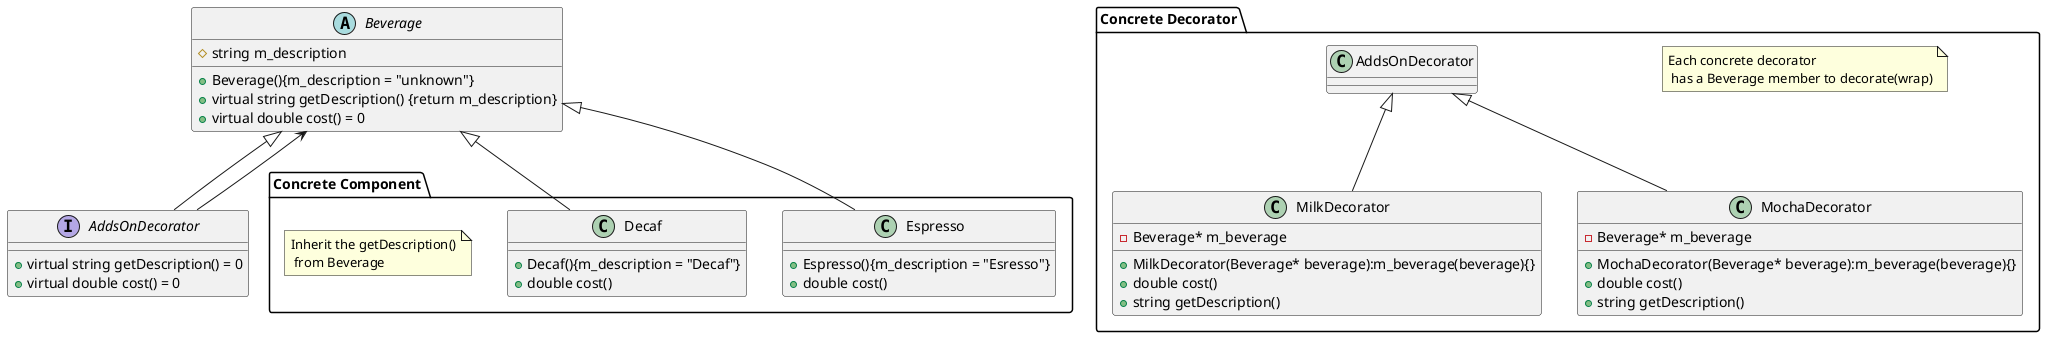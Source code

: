 @startuml Decorator Pattern

abstract Beverage{
    # string m_description 
    + Beverage(){m_description = "unknown"}
    + virtual string getDescription() {return m_description}
    + virtual double cost() = 0
}

Interface AddsOnDecorator{
    + virtual string getDescription() = 0
    + virtual double cost() = 0
}


Beverage <|-- AddsOnDecorator
Beverage <-- AddsOnDecorator
package "Concrete Component"{
class Espresso {
    + Espresso(){m_description = "Esresso"}
    + double cost()
}

class Decaf {
    + Decaf(){m_description = "Decaf"}
    + double cost()
}
note "Inherit the getDescription()\n from Beverage" as N1

}
Beverage <|-- Espresso
Beverage <|-- Decaf
package "Concrete Decorator"{
note "Each concrete decorator\n has a Beverage member to decorate(wrap)" as N2

class MilkDecorator extends AddsOnDecorator{
    - Beverage* m_beverage
    + MilkDecorator(Beverage* beverage):m_beverage(beverage){}
    + double cost()
    + string getDescription()
}
class MochaDecorator extends AddsOnDecorator{
    - Beverage* m_beverage
    + MochaDecorator(Beverage* beverage):m_beverage(beverage){}
    + double cost()
    + string getDescription()
}
}
@enduml